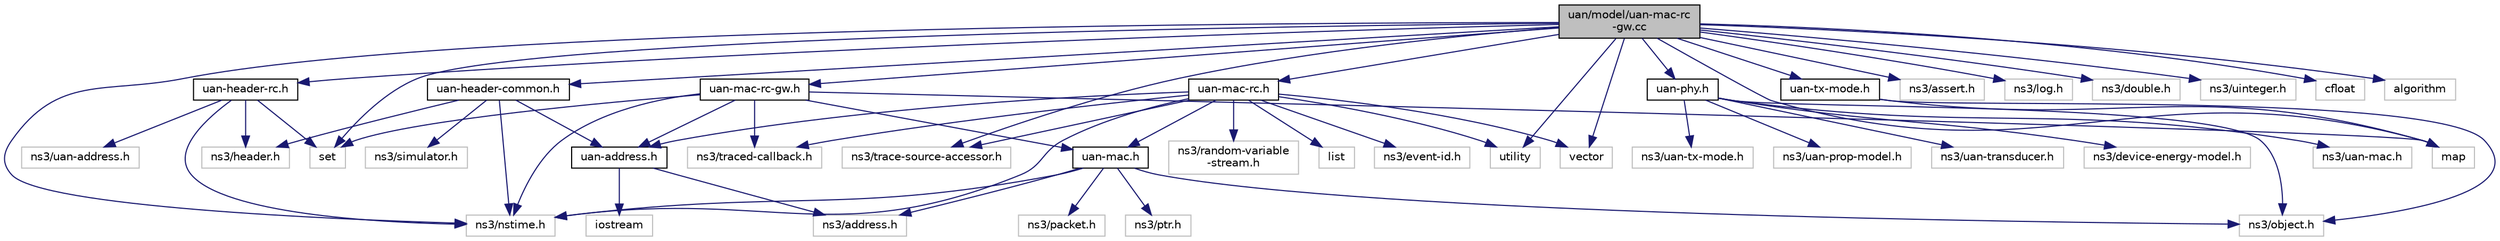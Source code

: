 digraph "uan/model/uan-mac-rc-gw.cc"
{
  edge [fontname="Helvetica",fontsize="10",labelfontname="Helvetica",labelfontsize="10"];
  node [fontname="Helvetica",fontsize="10",shape=record];
  Node1 [label="uan/model/uan-mac-rc\l-gw.cc",height=0.2,width=0.4,color="black", fillcolor="grey75", style="filled", fontcolor="black"];
  Node1 -> Node2 [color="midnightblue",fontsize="10",style="solid"];
  Node2 [label="uan-mac-rc-gw.h",height=0.2,width=0.4,color="black", fillcolor="white", style="filled",URL="$d1/d51/uan-mac-rc-gw_8h.html"];
  Node2 -> Node3 [color="midnightblue",fontsize="10",style="solid"];
  Node3 [label="uan-mac.h",height=0.2,width=0.4,color="black", fillcolor="white", style="filled",URL="$db/d2c/uan-mac_8h.html"];
  Node3 -> Node4 [color="midnightblue",fontsize="10",style="solid"];
  Node4 [label="ns3/address.h",height=0.2,width=0.4,color="grey75", fillcolor="white", style="filled"];
  Node3 -> Node5 [color="midnightblue",fontsize="10",style="solid"];
  Node5 [label="ns3/object.h",height=0.2,width=0.4,color="grey75", fillcolor="white", style="filled"];
  Node3 -> Node6 [color="midnightblue",fontsize="10",style="solid"];
  Node6 [label="ns3/packet.h",height=0.2,width=0.4,color="grey75", fillcolor="white", style="filled"];
  Node3 -> Node7 [color="midnightblue",fontsize="10",style="solid"];
  Node7 [label="ns3/nstime.h",height=0.2,width=0.4,color="grey75", fillcolor="white", style="filled"];
  Node3 -> Node8 [color="midnightblue",fontsize="10",style="solid"];
  Node8 [label="ns3/ptr.h",height=0.2,width=0.4,color="grey75", fillcolor="white", style="filled"];
  Node2 -> Node9 [color="midnightblue",fontsize="10",style="solid"];
  Node9 [label="uan-address.h",height=0.2,width=0.4,color="black", fillcolor="white", style="filled",URL="$d9/db1/uan-address_8h.html"];
  Node9 -> Node4 [color="midnightblue",fontsize="10",style="solid"];
  Node9 -> Node10 [color="midnightblue",fontsize="10",style="solid"];
  Node10 [label="iostream",height=0.2,width=0.4,color="grey75", fillcolor="white", style="filled"];
  Node2 -> Node7 [color="midnightblue",fontsize="10",style="solid"];
  Node2 -> Node11 [color="midnightblue",fontsize="10",style="solid"];
  Node11 [label="ns3/traced-callback.h",height=0.2,width=0.4,color="grey75", fillcolor="white", style="filled"];
  Node2 -> Node12 [color="midnightblue",fontsize="10",style="solid"];
  Node12 [label="set",height=0.2,width=0.4,color="grey75", fillcolor="white", style="filled"];
  Node2 -> Node13 [color="midnightblue",fontsize="10",style="solid"];
  Node13 [label="map",height=0.2,width=0.4,color="grey75", fillcolor="white", style="filled"];
  Node1 -> Node14 [color="midnightblue",fontsize="10",style="solid"];
  Node14 [label="uan-mac-rc.h",height=0.2,width=0.4,color="black", fillcolor="white", style="filled",URL="$d2/d2e/uan-mac-rc_8h.html"];
  Node14 -> Node3 [color="midnightblue",fontsize="10",style="solid"];
  Node14 -> Node9 [color="midnightblue",fontsize="10",style="solid"];
  Node14 -> Node7 [color="midnightblue",fontsize="10",style="solid"];
  Node14 -> Node15 [color="midnightblue",fontsize="10",style="solid"];
  Node15 [label="ns3/trace-source-accessor.h",height=0.2,width=0.4,color="grey75", fillcolor="white", style="filled"];
  Node14 -> Node11 [color="midnightblue",fontsize="10",style="solid"];
  Node14 -> Node16 [color="midnightblue",fontsize="10",style="solid"];
  Node16 [label="ns3/event-id.h",height=0.2,width=0.4,color="grey75", fillcolor="white", style="filled"];
  Node14 -> Node17 [color="midnightblue",fontsize="10",style="solid"];
  Node17 [label="ns3/random-variable\l-stream.h",height=0.2,width=0.4,color="grey75", fillcolor="white", style="filled"];
  Node14 -> Node18 [color="midnightblue",fontsize="10",style="solid"];
  Node18 [label="list",height=0.2,width=0.4,color="grey75", fillcolor="white", style="filled"];
  Node14 -> Node19 [color="midnightblue",fontsize="10",style="solid"];
  Node19 [label="utility",height=0.2,width=0.4,color="grey75", fillcolor="white", style="filled"];
  Node14 -> Node20 [color="midnightblue",fontsize="10",style="solid"];
  Node20 [label="vector",height=0.2,width=0.4,color="grey75", fillcolor="white", style="filled"];
  Node1 -> Node21 [color="midnightblue",fontsize="10",style="solid"];
  Node21 [label="uan-header-common.h",height=0.2,width=0.4,color="black", fillcolor="white", style="filled",URL="$d5/d76/uan-header-common_8h.html"];
  Node21 -> Node22 [color="midnightblue",fontsize="10",style="solid"];
  Node22 [label="ns3/header.h",height=0.2,width=0.4,color="grey75", fillcolor="white", style="filled"];
  Node21 -> Node7 [color="midnightblue",fontsize="10",style="solid"];
  Node21 -> Node23 [color="midnightblue",fontsize="10",style="solid"];
  Node23 [label="ns3/simulator.h",height=0.2,width=0.4,color="grey75", fillcolor="white", style="filled"];
  Node21 -> Node9 [color="midnightblue",fontsize="10",style="solid"];
  Node1 -> Node24 [color="midnightblue",fontsize="10",style="solid"];
  Node24 [label="uan-header-rc.h",height=0.2,width=0.4,color="black", fillcolor="white", style="filled",URL="$dc/d57/uan-header-rc_8h.html"];
  Node24 -> Node22 [color="midnightblue",fontsize="10",style="solid"];
  Node24 -> Node7 [color="midnightblue",fontsize="10",style="solid"];
  Node24 -> Node25 [color="midnightblue",fontsize="10",style="solid"];
  Node25 [label="ns3/uan-address.h",height=0.2,width=0.4,color="grey75", fillcolor="white", style="filled"];
  Node24 -> Node12 [color="midnightblue",fontsize="10",style="solid"];
  Node1 -> Node26 [color="midnightblue",fontsize="10",style="solid"];
  Node26 [label="uan-phy.h",height=0.2,width=0.4,color="black", fillcolor="white", style="filled",URL="$d9/d17/uan-phy_8h.html"];
  Node26 -> Node5 [color="midnightblue",fontsize="10",style="solid"];
  Node26 -> Node27 [color="midnightblue",fontsize="10",style="solid"];
  Node27 [label="ns3/uan-mac.h",height=0.2,width=0.4,color="grey75", fillcolor="white", style="filled"];
  Node26 -> Node28 [color="midnightblue",fontsize="10",style="solid"];
  Node28 [label="ns3/uan-tx-mode.h",height=0.2,width=0.4,color="grey75", fillcolor="white", style="filled"];
  Node26 -> Node29 [color="midnightblue",fontsize="10",style="solid"];
  Node29 [label="ns3/uan-prop-model.h",height=0.2,width=0.4,color="grey75", fillcolor="white", style="filled"];
  Node26 -> Node30 [color="midnightblue",fontsize="10",style="solid"];
  Node30 [label="ns3/uan-transducer.h",height=0.2,width=0.4,color="grey75", fillcolor="white", style="filled"];
  Node26 -> Node31 [color="midnightblue",fontsize="10",style="solid"];
  Node31 [label="ns3/device-energy-model.h",height=0.2,width=0.4,color="grey75", fillcolor="white", style="filled"];
  Node1 -> Node32 [color="midnightblue",fontsize="10",style="solid"];
  Node32 [label="uan-tx-mode.h",height=0.2,width=0.4,color="black", fillcolor="white", style="filled",URL="$dc/d35/uan-tx-mode_8h.html"];
  Node32 -> Node5 [color="midnightblue",fontsize="10",style="solid"];
  Node32 -> Node13 [color="midnightblue",fontsize="10",style="solid"];
  Node1 -> Node33 [color="midnightblue",fontsize="10",style="solid"];
  Node33 [label="ns3/assert.h",height=0.2,width=0.4,color="grey75", fillcolor="white", style="filled"];
  Node1 -> Node34 [color="midnightblue",fontsize="10",style="solid"];
  Node34 [label="ns3/log.h",height=0.2,width=0.4,color="grey75", fillcolor="white", style="filled"];
  Node1 -> Node15 [color="midnightblue",fontsize="10",style="solid"];
  Node1 -> Node7 [color="midnightblue",fontsize="10",style="solid"];
  Node1 -> Node35 [color="midnightblue",fontsize="10",style="solid"];
  Node35 [label="ns3/double.h",height=0.2,width=0.4,color="grey75", fillcolor="white", style="filled"];
  Node1 -> Node36 [color="midnightblue",fontsize="10",style="solid"];
  Node36 [label="ns3/uinteger.h",height=0.2,width=0.4,color="grey75", fillcolor="white", style="filled"];
  Node1 -> Node37 [color="midnightblue",fontsize="10",style="solid"];
  Node37 [label="cfloat",height=0.2,width=0.4,color="grey75", fillcolor="white", style="filled"];
  Node1 -> Node19 [color="midnightblue",fontsize="10",style="solid"];
  Node1 -> Node12 [color="midnightblue",fontsize="10",style="solid"];
  Node1 -> Node13 [color="midnightblue",fontsize="10",style="solid"];
  Node1 -> Node20 [color="midnightblue",fontsize="10",style="solid"];
  Node1 -> Node38 [color="midnightblue",fontsize="10",style="solid"];
  Node38 [label="algorithm",height=0.2,width=0.4,color="grey75", fillcolor="white", style="filled"];
}

